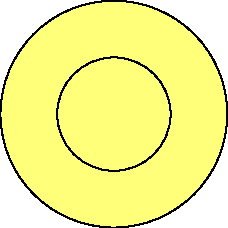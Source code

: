 size(0,0);

path pt1=scale(2cm)*unitcircle;
path pt2=scale(1cm)*unitcircle;

filldraw(pt1^^pt2,yellow+.9white);
